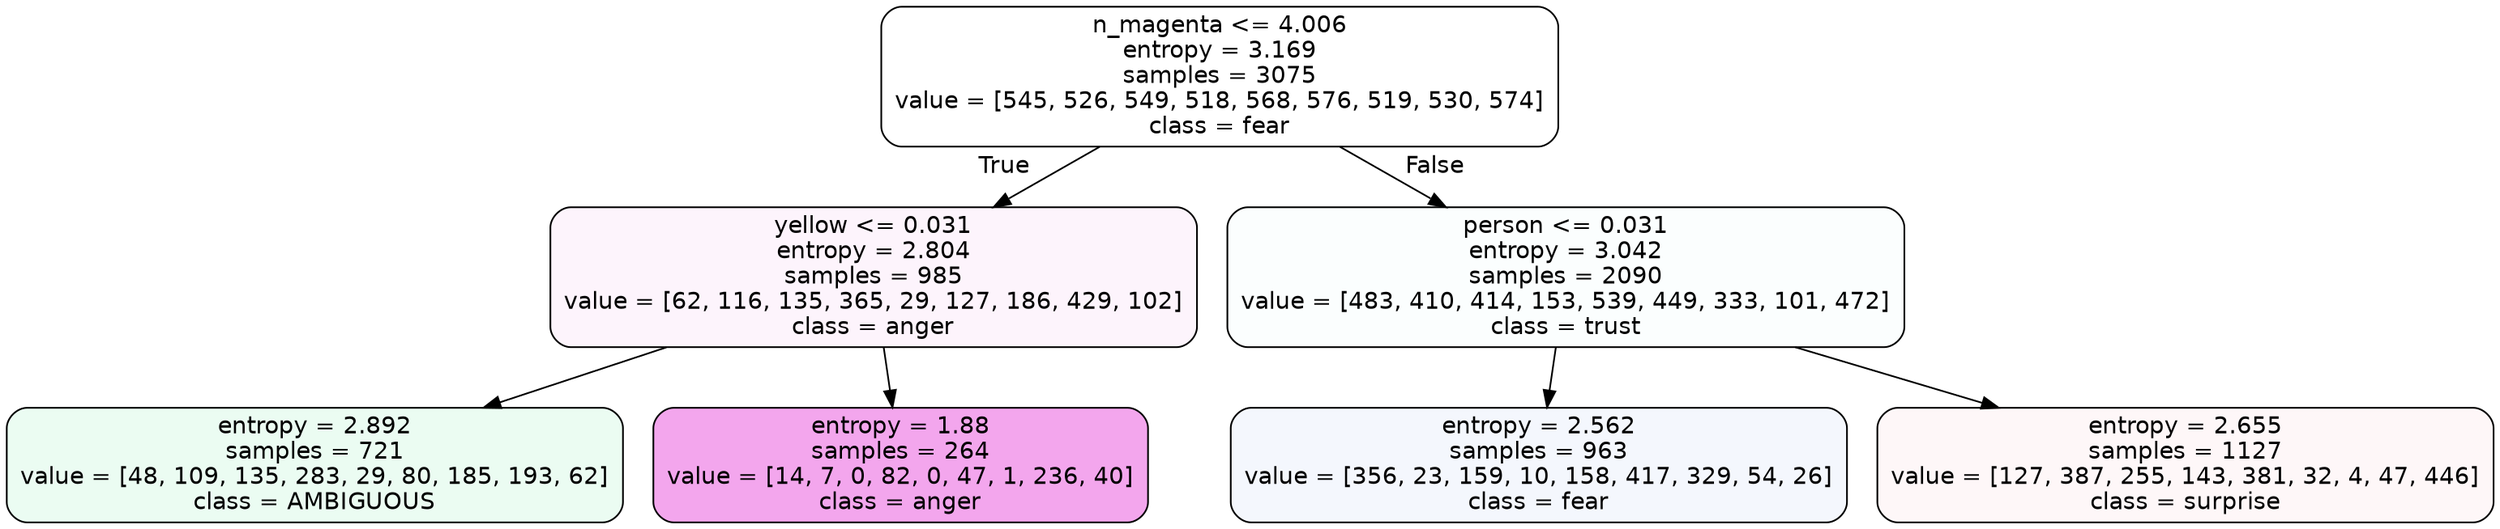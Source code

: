 digraph Tree {
node [shape=box, style="filled, rounded", color="black", fontname=helvetica] ;
edge [fontname=helvetica] ;
0 [label="n_magenta <= 4.006\nentropy = 3.169\nsamples = 3075\nvalue = [545, 526, 549, 518, 568, 576, 519, 530, 574]\nclass = fear", fillcolor="#3964e500"] ;
1 [label="yellow <= 0.031\nentropy = 2.804\nsamples = 985\nvalue = [62, 116, 135, 365, 29, 127, 186, 429, 102]\nclass = anger", fillcolor="#e539d70e"] ;
0 -> 1 [labeldistance=2.5, labelangle=45, headlabel="True"] ;
2 [label="entropy = 2.892\nsamples = 721\nvalue = [48, 109, 135, 283, 29, 80, 185, 193, 62]\nclass = AMBIGUOUS", fillcolor="#39e58119"] ;
1 -> 2 ;
3 [label="entropy = 1.88\nsamples = 264\nvalue = [14, 7, 0, 82, 0, 47, 1, 236, 40]\nclass = anger", fillcolor="#e539d772"] ;
1 -> 3 ;
4 [label="person <= 0.031\nentropy = 3.042\nsamples = 2090\nvalue = [483, 410, 414, 153, 539, 449, 333, 101, 472]\nclass = trust", fillcolor="#39d7e505"] ;
0 -> 4 [labeldistance=2.5, labelangle=-45, headlabel="False"] ;
5 [label="entropy = 2.562\nsamples = 963\nvalue = [356, 23, 159, 10, 158, 417, 329, 54, 26]\nclass = fear", fillcolor="#3964e50d"] ;
4 -> 5 ;
6 [label="entropy = 2.655\nsamples = 1127\nvalue = [127, 387, 255, 143, 381, 32, 4, 47, 446]\nclass = surprise", fillcolor="#e539640a"] ;
4 -> 6 ;
}